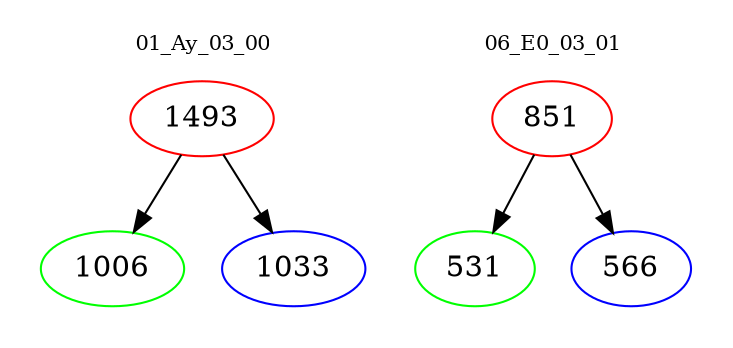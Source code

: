digraph{
subgraph cluster_0 {
color = white
label = "01_Ay_03_00";
fontsize=10;
T0_1493 [label="1493", color="red"]
T0_1493 -> T0_1006 [color="black"]
T0_1006 [label="1006", color="green"]
T0_1493 -> T0_1033 [color="black"]
T0_1033 [label="1033", color="blue"]
}
subgraph cluster_1 {
color = white
label = "06_E0_03_01";
fontsize=10;
T1_851 [label="851", color="red"]
T1_851 -> T1_531 [color="black"]
T1_531 [label="531", color="green"]
T1_851 -> T1_566 [color="black"]
T1_566 [label="566", color="blue"]
}
}
